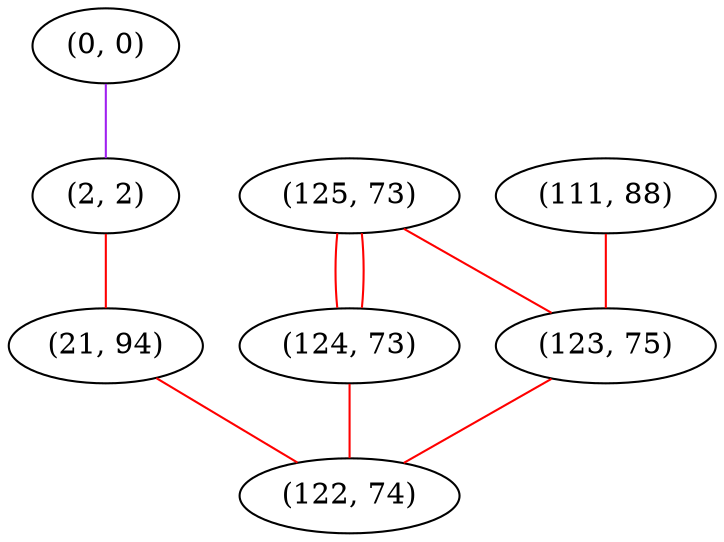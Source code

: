 graph "" {
"(0, 0)";
"(111, 88)";
"(125, 73)";
"(2, 2)";
"(124, 73)";
"(21, 94)";
"(123, 75)";
"(122, 74)";
"(0, 0)" -- "(2, 2)"  [color=purple, key=0, weight=4];
"(111, 88)" -- "(123, 75)"  [color=red, key=0, weight=1];
"(125, 73)" -- "(124, 73)"  [color=red, key=0, weight=1];
"(125, 73)" -- "(124, 73)"  [color=red, key=1, weight=1];
"(125, 73)" -- "(123, 75)"  [color=red, key=0, weight=1];
"(2, 2)" -- "(21, 94)"  [color=red, key=0, weight=1];
"(124, 73)" -- "(122, 74)"  [color=red, key=0, weight=1];
"(21, 94)" -- "(122, 74)"  [color=red, key=0, weight=1];
"(123, 75)" -- "(122, 74)"  [color=red, key=0, weight=1];
}
